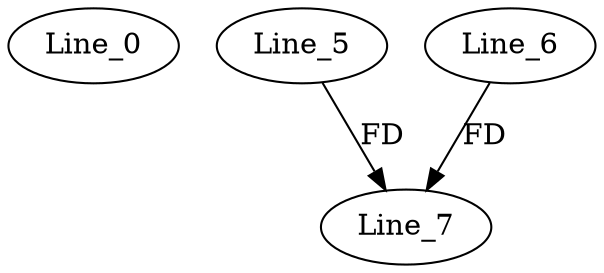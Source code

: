 digraph G {
  Line_0;
  Line_5;
  Line_7;
  Line_6;
  Line_7;
  Line_5 -> Line_7 [ label="FD" ];
  Line_6 -> Line_7 [ label="FD" ];
}
